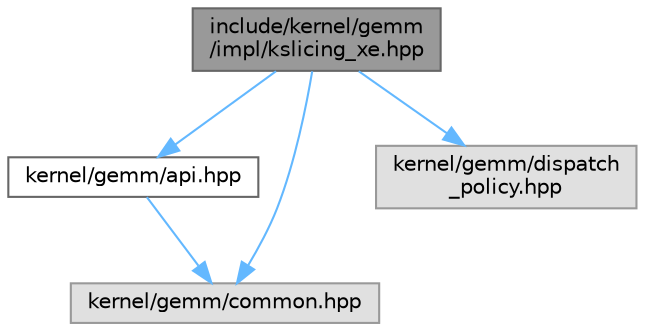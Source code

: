 digraph "include/kernel/gemm/impl/kslicing_xe.hpp"
{
 // LATEX_PDF_SIZE
  bgcolor="transparent";
  edge [fontname=Helvetica,fontsize=10,labelfontname=Helvetica,labelfontsize=10];
  node [fontname=Helvetica,fontsize=10,shape=box,height=0.2,width=0.4];
  Node1 [id="Node000001",label="include/kernel/gemm\l/impl/kslicing_xe.hpp",height=0.2,width=0.4,color="gray40", fillcolor="grey60", style="filled", fontcolor="black",tooltip="C++ API."];
  Node1 -> Node2 [id="edge1_Node000001_Node000002",color="steelblue1",style="solid",tooltip=" "];
  Node2 [id="Node000002",label="kernel/gemm/api.hpp",height=0.2,width=0.4,color="grey40", fillcolor="white", style="filled",URL="$kernel_2gemm_2api_8hpp.html",tooltip="C++ API."];
  Node2 -> Node3 [id="edge2_Node000002_Node000003",color="steelblue1",style="solid",tooltip=" "];
  Node3 [id="Node000003",label="kernel/gemm/common.hpp",height=0.2,width=0.4,color="grey60", fillcolor="#E0E0E0", style="filled",tooltip=" "];
  Node1 -> Node3 [id="edge3_Node000001_Node000003",color="steelblue1",style="solid",tooltip=" "];
  Node1 -> Node4 [id="edge4_Node000001_Node000004",color="steelblue1",style="solid",tooltip=" "];
  Node4 [id="Node000004",label="kernel/gemm/dispatch\l_policy.hpp",height=0.2,width=0.4,color="grey60", fillcolor="#E0E0E0", style="filled",tooltip=" "];
}
